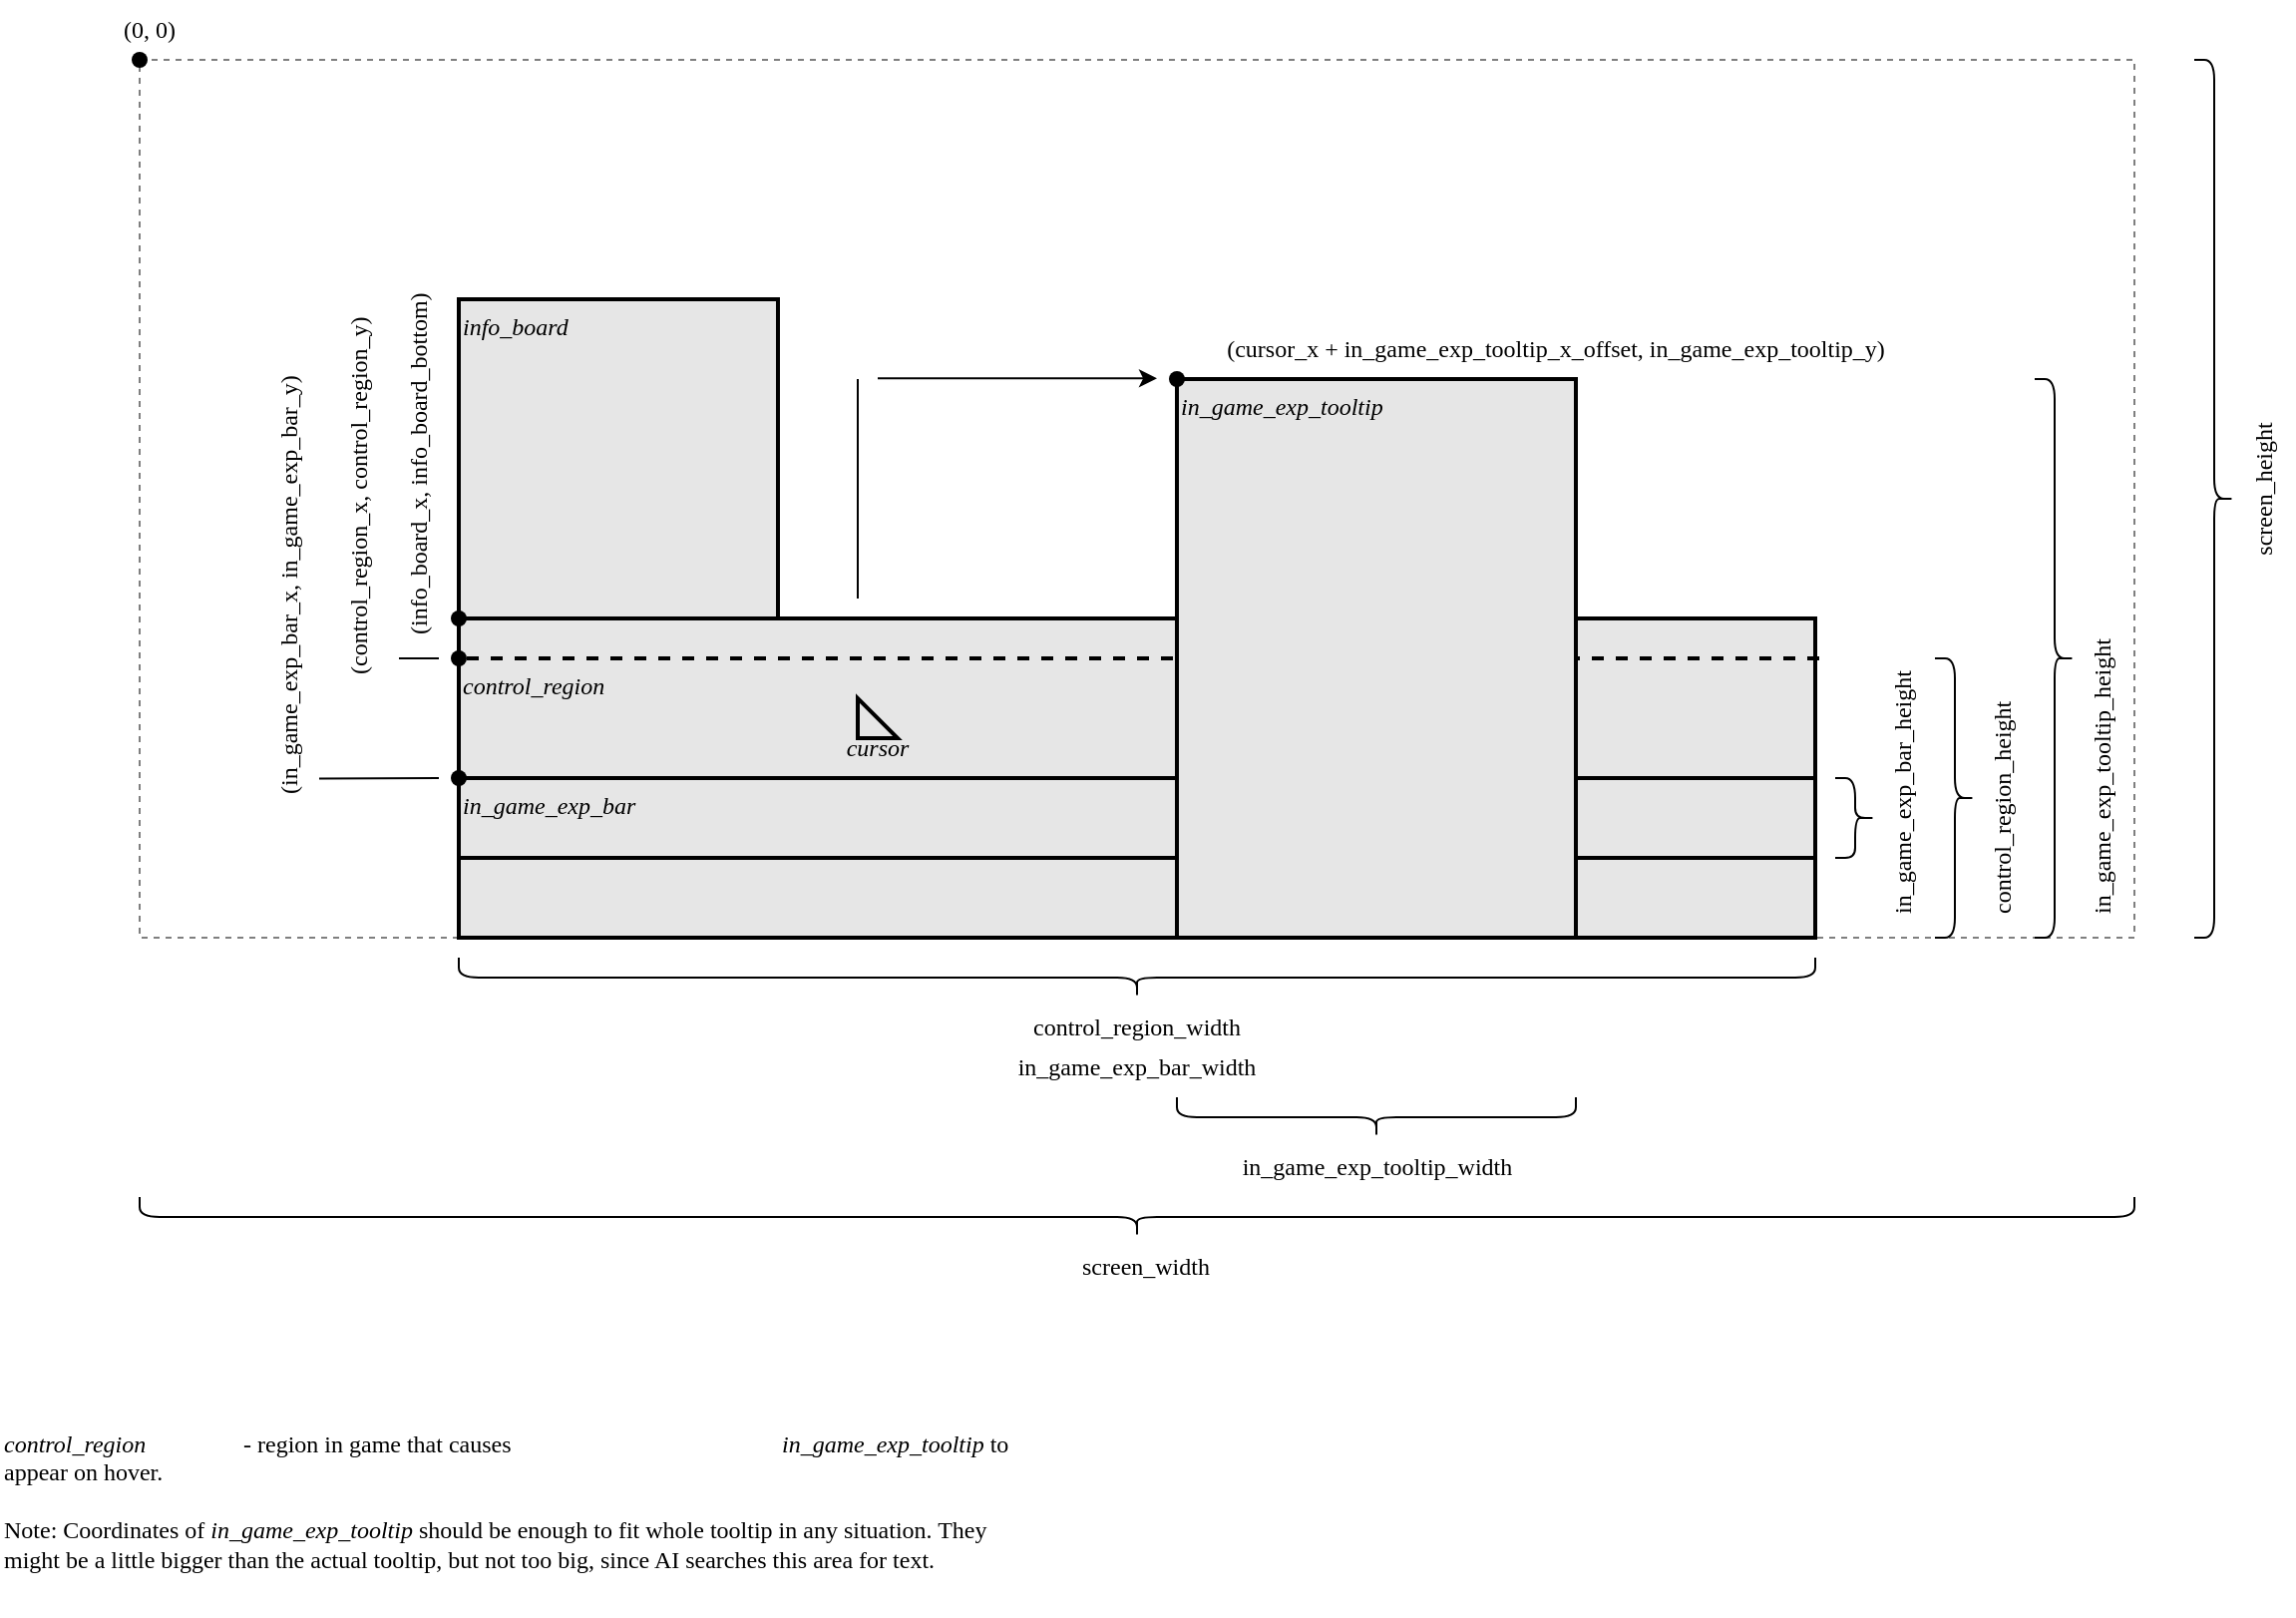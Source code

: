 <mxfile version="22.0.3" type="device">
  <diagram name="Page-1" id="kImuXyIzNoChx7QhpIxG">
    <mxGraphModel dx="1182" dy="698" grid="1" gridSize="10" guides="1" tooltips="1" connect="1" arrows="1" fold="1" page="1" pageScale="1" pageWidth="1169" pageHeight="827" math="0" shadow="0">
      <root>
        <mxCell id="0" />
        <mxCell id="1" parent="0" />
        <mxCell id="0Tcj5YBdf_HCPR3OIGFo-66" value="" style="rounded=0;whiteSpace=wrap;html=1;dashed=1;fillColor=none;fontFamily=Inconsolata;strokeColor=#7F7F7F;" parent="1" vertex="1">
          <mxGeometry x="80" y="40" width="1000" height="440" as="geometry" />
        </mxCell>
        <mxCell id="0Tcj5YBdf_HCPR3OIGFo-4" value="" style="rounded=0;whiteSpace=wrap;html=1;fontFamily=Inconsolata;fillColor=#E6E6E6;strokeWidth=2;" parent="1" vertex="1">
          <mxGeometry x="240" y="320" width="680" height="160" as="geometry" />
        </mxCell>
        <mxCell id="1FA002rf737X_UtI6xj9-5" value="" style="endArrow=none;html=1;rounded=0;strokeWidth=2;dashed=1;" edge="1" parent="1">
          <mxGeometry width="50" height="50" relative="1" as="geometry">
            <mxPoint x="244" y="340" as="sourcePoint" />
            <mxPoint x="924" y="340" as="targetPoint" />
          </mxGeometry>
        </mxCell>
        <mxCell id="0Tcj5YBdf_HCPR3OIGFo-5" value="" style="rounded=0;whiteSpace=wrap;html=1;fontFamily=Inconsolata;fillColor=#E6E6E6;strokeWidth=2;" parent="1" vertex="1">
          <mxGeometry x="240" y="400" width="680" height="40" as="geometry" />
        </mxCell>
        <mxCell id="0Tcj5YBdf_HCPR3OIGFo-12" value="" style="shape=curlyBracket;whiteSpace=wrap;html=1;rounded=1;labelPosition=left;verticalLabelPosition=middle;align=right;verticalAlign=middle;direction=north;size=0.5;strokeColor=#000000;fontFamily=Inconsolata;" parent="1" vertex="1">
          <mxGeometry x="240" y="490" width="680" height="20" as="geometry" />
        </mxCell>
        <mxCell id="0Tcj5YBdf_HCPR3OIGFo-13" value="control_region_width" style="text;html=1;strokeColor=none;fillColor=none;align=center;verticalAlign=middle;whiteSpace=wrap;rounded=0;fontFamily=Inconsolata;" parent="1" vertex="1">
          <mxGeometry x="505" y="510" width="150" height="30" as="geometry" />
        </mxCell>
        <mxCell id="0Tcj5YBdf_HCPR3OIGFo-14" value="" style="shape=curlyBracket;whiteSpace=wrap;html=1;rounded=1;flipH=1;labelPosition=right;verticalLabelPosition=middle;align=left;verticalAlign=middle;fontFamily=Inconsolata;" parent="1" vertex="1">
          <mxGeometry x="1030" y="200" width="20" height="280" as="geometry" />
        </mxCell>
        <mxCell id="0Tcj5YBdf_HCPR3OIGFo-15" value="control_region_height" style="text;html=1;strokeColor=none;fillColor=none;align=left;verticalAlign=top;whiteSpace=wrap;rounded=0;fontFamily=Inconsolata;rotation=270;" parent="1" vertex="1">
          <mxGeometry x="940" y="380" width="150" height="30" as="geometry" />
        </mxCell>
        <mxCell id="0Tcj5YBdf_HCPR3OIGFo-16" style="edgeStyle=orthogonalEdgeStyle;rounded=0;orthogonalLoop=1;jettySize=auto;html=1;exitX=0.5;exitY=1;exitDx=0;exitDy=0;fontFamily=Inconsolata;" parent="1" edge="1">
          <mxGeometry relative="1" as="geometry">
            <mxPoint x="580.0" y="540" as="sourcePoint" />
            <mxPoint x="580.0" y="540" as="targetPoint" />
          </mxGeometry>
        </mxCell>
        <mxCell id="0Tcj5YBdf_HCPR3OIGFo-18" value="(control_region_x, control_region_y)" style="text;html=1;strokeColor=none;fillColor=none;align=left;verticalAlign=middle;whiteSpace=wrap;rounded=0;fontFamily=Inconsolata;rotation=270;" parent="1" vertex="1">
          <mxGeometry x="70" y="220" width="240" height="20" as="geometry" />
        </mxCell>
        <mxCell id="0Tcj5YBdf_HCPR3OIGFo-22" value="(in_game_exp_bar_x, in_game_exp_bar_y)" style="text;html=1;strokeColor=none;fillColor=none;align=left;verticalAlign=middle;whiteSpace=wrap;rounded=0;fontFamily=Inconsolata;rotation=270;" parent="1" vertex="1">
          <mxGeometry x="35" y="280" width="240" height="20" as="geometry" />
        </mxCell>
        <mxCell id="0Tcj5YBdf_HCPR3OIGFo-23" value="" style="shape=waypoint;sketch=0;fillStyle=solid;size=6;pointerEvents=1;points=[];fillColor=none;resizable=0;rotatable=0;perimeter=centerPerimeter;snapToPoint=1;strokeColor=#000000;strokeWidth=2;fontFamily=Inconsolata;" parent="1" vertex="1">
          <mxGeometry x="230" y="390" width="20" height="20" as="geometry" />
        </mxCell>
        <mxCell id="0Tcj5YBdf_HCPR3OIGFo-7" value="" style="rounded=0;whiteSpace=wrap;html=1;fillColor=#E6E6E6;strokeWidth=2;fontFamily=Inconsolata;" parent="1" vertex="1">
          <mxGeometry x="600" y="200" width="200" height="280" as="geometry" />
        </mxCell>
        <mxCell id="0Tcj5YBdf_HCPR3OIGFo-26" value="" style="verticalLabelPosition=bottom;verticalAlign=top;html=1;shape=mxgraph.basic.obtuse_triangle;dx=0;strokeWidth=2;strokeColor=#000000;fillColor=#E6E6E6;movable=1;resizable=1;rotatable=1;deletable=1;editable=1;locked=0;connectable=1;container=0;fontFamily=Inconsolata;" parent="1" vertex="1">
          <mxGeometry x="440" y="360" width="20" height="20" as="geometry" />
        </mxCell>
        <mxCell id="0Tcj5YBdf_HCPR3OIGFo-28" value="&lt;i&gt;cursor&lt;/i&gt;" style="text;html=1;strokeColor=none;fillColor=none;align=center;verticalAlign=middle;whiteSpace=wrap;rounded=0;fontFamily=Inconsolata;movable=1;resizable=1;rotatable=1;deletable=1;editable=1;locked=0;connectable=1;container=0;" parent="1" vertex="1">
          <mxGeometry x="420" y="370" width="60" height="30" as="geometry" />
        </mxCell>
        <mxCell id="0Tcj5YBdf_HCPR3OIGFo-34" value="" style="endArrow=none;html=1;rounded=0;fontFamily=Inconsolata;" parent="1" edge="1">
          <mxGeometry width="50" height="50" relative="1" as="geometry">
            <mxPoint x="440" y="310" as="sourcePoint" />
            <mxPoint x="440" y="200" as="targetPoint" />
          </mxGeometry>
        </mxCell>
        <mxCell id="0Tcj5YBdf_HCPR3OIGFo-25" value="" style="shape=waypoint;sketch=0;fillStyle=solid;size=6;pointerEvents=1;points=[];fillColor=none;resizable=0;rotatable=0;perimeter=centerPerimeter;snapToPoint=1;strokeColor=#000000;strokeWidth=2;fontFamily=Inconsolata;" parent="1" vertex="1">
          <mxGeometry x="590" y="190" width="20" height="20" as="geometry" />
        </mxCell>
        <mxCell id="0Tcj5YBdf_HCPR3OIGFo-36" value="" style="endArrow=classic;html=1;rounded=0;entryX=0;entryY=0.5;entryDx=0;entryDy=0;entryPerimeter=0;fontFamily=Inconsolata;" parent="1" edge="1">
          <mxGeometry width="50" height="50" relative="1" as="geometry">
            <mxPoint x="450" y="199.67" as="sourcePoint" />
            <mxPoint x="590" y="199.67" as="targetPoint" />
          </mxGeometry>
        </mxCell>
        <mxCell id="0Tcj5YBdf_HCPR3OIGFo-37" value="" style="shape=curlyBracket;whiteSpace=wrap;html=1;rounded=1;flipH=1;labelPosition=right;verticalLabelPosition=middle;align=left;verticalAlign=middle;fontFamily=Inconsolata;" parent="1" vertex="1">
          <mxGeometry x="930" y="400" width="20" height="40" as="geometry" />
        </mxCell>
        <mxCell id="0Tcj5YBdf_HCPR3OIGFo-38" value="in_game_exp_bar_height" style="text;html=1;strokeColor=none;fillColor=none;align=left;verticalAlign=top;whiteSpace=wrap;rounded=0;fontFamily=Inconsolata;rotation=270;" parent="1" vertex="1">
          <mxGeometry x="880" y="370" width="170" height="30" as="geometry" />
        </mxCell>
        <mxCell id="0Tcj5YBdf_HCPR3OIGFo-39" value="in_game_exp_bar_width" style="text;html=1;strokeColor=none;fillColor=none;align=center;verticalAlign=middle;whiteSpace=wrap;rounded=0;fontFamily=Inconsolata;" parent="1" vertex="1">
          <mxGeometry x="490" y="530" width="180" height="30" as="geometry" />
        </mxCell>
        <mxCell id="0Tcj5YBdf_HCPR3OIGFo-40" value="(cursor_x + in_game_exp_tooltip_x_offset, in_game_exp_tooltip_y)" style="text;html=1;strokeColor=none;fillColor=none;align=center;verticalAlign=middle;whiteSpace=wrap;rounded=0;fontFamily=Inconsolata;" parent="1" vertex="1">
          <mxGeometry x="590" y="170" width="400" height="30" as="geometry" />
        </mxCell>
        <mxCell id="0Tcj5YBdf_HCPR3OIGFo-43" value="in_game_exp_tooltip_width" style="text;html=1;strokeColor=none;fillColor=none;align=center;verticalAlign=middle;whiteSpace=wrap;rounded=0;fontFamily=Inconsolata;" parent="1" vertex="1">
          <mxGeometry x="622.5" y="580" width="155" height="30" as="geometry" />
        </mxCell>
        <mxCell id="0Tcj5YBdf_HCPR3OIGFo-44" value="(info_board_x,&amp;nbsp;info_board_bottom)" style="text;html=1;strokeColor=none;fillColor=none;align=left;verticalAlign=middle;whiteSpace=wrap;rounded=0;fontFamily=Inconsolata;rotation=270;" parent="1" vertex="1">
          <mxGeometry x="110" y="210" width="220" height="20" as="geometry" />
        </mxCell>
        <mxCell id="0Tcj5YBdf_HCPR3OIGFo-46" value="" style="shape=curlyBracket;whiteSpace=wrap;html=1;rounded=1;flipH=1;labelPosition=right;verticalLabelPosition=middle;align=left;verticalAlign=middle;fontFamily=Inconsolata;" parent="1" vertex="1">
          <mxGeometry x="980" y="340" width="20" height="140" as="geometry" />
        </mxCell>
        <mxCell id="0Tcj5YBdf_HCPR3OIGFo-49" value="" style="shape=curlyBracket;whiteSpace=wrap;html=1;rounded=1;labelPosition=left;verticalLabelPosition=middle;align=right;verticalAlign=middle;direction=north;size=0.5;strokeColor=#000000;fontFamily=Inconsolata;" parent="1" vertex="1">
          <mxGeometry x="600" y="560" width="200" height="20" as="geometry" />
        </mxCell>
        <mxCell id="0Tcj5YBdf_HCPR3OIGFo-51" value="" style="shape=waypoint;sketch=0;fillStyle=solid;size=6;pointerEvents=1;points=[];fillColor=none;resizable=0;rotatable=0;perimeter=centerPerimeter;snapToPoint=1;strokeColor=#000000;strokeWidth=2;fontFamily=Inconsolata;" parent="1" vertex="1">
          <mxGeometry x="230" y="330" width="20" height="20" as="geometry" />
        </mxCell>
        <mxCell id="0Tcj5YBdf_HCPR3OIGFo-52" value="" style="endArrow=none;html=1;rounded=0;fontFamily=Inconsolata;" parent="1" edge="1">
          <mxGeometry width="50" height="50" relative="1" as="geometry">
            <mxPoint x="210" y="340" as="sourcePoint" />
            <mxPoint x="230" y="340" as="targetPoint" />
          </mxGeometry>
        </mxCell>
        <mxCell id="0Tcj5YBdf_HCPR3OIGFo-54" value="" style="endArrow=none;html=1;rounded=0;fontFamily=Inconsolata;" parent="1" edge="1">
          <mxGeometry width="50" height="50" relative="1" as="geometry">
            <mxPoint x="170" y="400.28" as="sourcePoint" />
            <mxPoint x="230" y="400" as="targetPoint" />
          </mxGeometry>
        </mxCell>
        <mxCell id="0Tcj5YBdf_HCPR3OIGFo-55" value="" style="rounded=0;whiteSpace=wrap;html=1;fillColor=#E6E6E6;strokeWidth=2;fontFamily=Inconsolata;" parent="1" vertex="1">
          <mxGeometry x="240" y="160" width="160" height="160" as="geometry" />
        </mxCell>
        <mxCell id="0Tcj5YBdf_HCPR3OIGFo-17" value="" style="shape=waypoint;sketch=0;fillStyle=solid;size=6;pointerEvents=1;points=[];fillColor=none;resizable=0;rotatable=0;perimeter=centerPerimeter;snapToPoint=1;strokeColor=#000000;strokeWidth=2;fontFamily=Inconsolata;" parent="1" vertex="1">
          <mxGeometry x="230" y="310" width="20" height="20" as="geometry" />
        </mxCell>
        <mxCell id="0Tcj5YBdf_HCPR3OIGFo-56" value="info_board" style="text;html=1;strokeColor=none;fillColor=none;align=left;verticalAlign=top;whiteSpace=wrap;rounded=0;fontFamily=Inconsolata;fontStyle=2" parent="1" vertex="1">
          <mxGeometry x="240" y="160" width="60" height="30" as="geometry" />
        </mxCell>
        <mxCell id="0Tcj5YBdf_HCPR3OIGFo-57" value="in_game_exp_tooltip" style="text;html=1;strokeColor=none;fillColor=none;align=left;verticalAlign=top;whiteSpace=wrap;rounded=0;fontFamily=Inconsolata;fontStyle=2" parent="1" vertex="1">
          <mxGeometry x="600" y="200" width="146" height="30" as="geometry" />
        </mxCell>
        <mxCell id="0Tcj5YBdf_HCPR3OIGFo-58" value="in_game_exp_bar" style="text;html=1;strokeColor=none;fillColor=none;align=left;verticalAlign=top;whiteSpace=wrap;rounded=0;fontFamily=Inconsolata;fontStyle=2" parent="1" vertex="1">
          <mxGeometry x="240" y="400" width="146" height="30" as="geometry" />
        </mxCell>
        <mxCell id="0Tcj5YBdf_HCPR3OIGFo-59" value="" style="shape=curlyBracket;whiteSpace=wrap;html=1;rounded=1;labelPosition=left;verticalLabelPosition=middle;align=right;verticalAlign=middle;direction=north;size=0.5;strokeColor=#000000;fontFamily=Inconsolata;" parent="1" vertex="1">
          <mxGeometry x="80" y="610" width="1000" height="20" as="geometry" />
        </mxCell>
        <mxCell id="0Tcj5YBdf_HCPR3OIGFo-60" value="screen_width" style="text;html=1;strokeColor=none;fillColor=none;align=center;verticalAlign=middle;whiteSpace=wrap;rounded=0;fontFamily=Inconsolata;" parent="1" vertex="1">
          <mxGeometry x="507" y="630" width="155" height="30" as="geometry" />
        </mxCell>
        <mxCell id="0Tcj5YBdf_HCPR3OIGFo-61" value="" style="shape=waypoint;sketch=0;fillStyle=solid;size=6;pointerEvents=1;points=[];fillColor=none;resizable=0;rotatable=0;perimeter=centerPerimeter;snapToPoint=1;strokeColor=#000000;strokeWidth=2;fontFamily=Inconsolata;" parent="1" vertex="1">
          <mxGeometry x="70" y="30" width="20" height="20" as="geometry" />
        </mxCell>
        <mxCell id="0Tcj5YBdf_HCPR3OIGFo-62" value="(0, 0)" style="text;html=1;strokeColor=none;fillColor=none;align=left;verticalAlign=middle;whiteSpace=wrap;rounded=0;fontFamily=Inconsolata;" parent="1" vertex="1">
          <mxGeometry x="70" y="10" width="85" height="30" as="geometry" />
        </mxCell>
        <mxCell id="0Tcj5YBdf_HCPR3OIGFo-64" value="" style="shape=curlyBracket;whiteSpace=wrap;html=1;rounded=1;flipH=1;labelPosition=right;verticalLabelPosition=middle;align=left;verticalAlign=middle;fontFamily=Inconsolata;" parent="1" vertex="1">
          <mxGeometry x="1110" y="40" width="20" height="440" as="geometry" />
        </mxCell>
        <mxCell id="0Tcj5YBdf_HCPR3OIGFo-65" value="screen_height" style="text;html=1;strokeColor=none;fillColor=none;align=center;verticalAlign=middle;whiteSpace=wrap;rounded=0;fontFamily=Inconsolata;rotation=270;" parent="1" vertex="1">
          <mxGeometry x="1070" y="240" width="150" height="30" as="geometry" />
        </mxCell>
        <mxCell id="1FA002rf737X_UtI6xj9-2" value="in_game_exp_tooltip_height" style="text;html=1;strokeColor=none;fillColor=none;align=left;verticalAlign=top;whiteSpace=wrap;rounded=0;fontFamily=Inconsolata;rotation=270;" vertex="1" parent="1">
          <mxGeometry x="990" y="380" width="150" height="30" as="geometry" />
        </mxCell>
        <mxCell id="1FA002rf737X_UtI6xj9-3" value="&lt;i&gt;control_region&lt;/i&gt;&amp;nbsp;&lt;span style=&quot;white-space: pre;&quot;&gt;&#x9;&lt;/span&gt;&lt;span style=&quot;white-space: pre;&quot;&gt;&#x9;&lt;/span&gt;- region in game that causes&amp;nbsp;&lt;span style=&quot;white-space: pre;&quot;&gt;&#x9;&lt;/span&gt;&lt;span style=&quot;white-space: pre;&quot;&gt;&#x9;&lt;/span&gt;&lt;span style=&quot;white-space: pre;&quot;&gt;&#x9;&lt;/span&gt;&amp;nbsp; &lt;span style=&quot;white-space: pre;&quot;&gt;&#x9;&lt;/span&gt;&lt;span style=&quot;white-space: pre;&quot;&gt;&#x9;&lt;span style=&quot;white-space: pre;&quot;&gt;&#x9;&lt;/span&gt; &lt;/span&gt;&amp;nbsp;&lt;i&gt;in_game_exp_tooltip&lt;/i&gt; to appear on hover.&lt;br&gt;&lt;br&gt;Note: Coordinates of &lt;i&gt;in_game_exp_tooltip&lt;/i&gt; should be enough to fit whole tooltip in any situation. They might be a little bigger than the actual tooltip, but not too big, since AI searches this area for text." style="text;html=1;strokeColor=none;fillColor=none;align=left;verticalAlign=top;whiteSpace=wrap;rounded=0;fontFamily=Inconsolata;" vertex="1" parent="1">
          <mxGeometry x="10" y="720" width="510" height="100" as="geometry" />
        </mxCell>
        <mxCell id="1FA002rf737X_UtI6xj9-4" value="control_region" style="text;html=1;strokeColor=none;fillColor=none;align=left;verticalAlign=top;whiteSpace=wrap;rounded=0;fontFamily=Inconsolata;fontStyle=2" vertex="1" parent="1">
          <mxGeometry x="240" y="340" width="146" height="30" as="geometry" />
        </mxCell>
      </root>
    </mxGraphModel>
  </diagram>
</mxfile>
